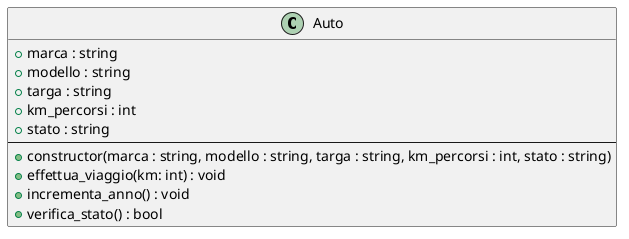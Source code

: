 @startuml Auto
class Auto {
  + marca : string
  + modello : string
  + targa : string
  + km_percorsi : int
  + stato : string
  --
  + constructor(marca : string, modello : string, targa : string, km_percorsi : int, stato : string)
  + effettua_viaggio(km: int) : void
  + incrementa_anno() : void
  + verifica_stato() : bool
}
@enduml